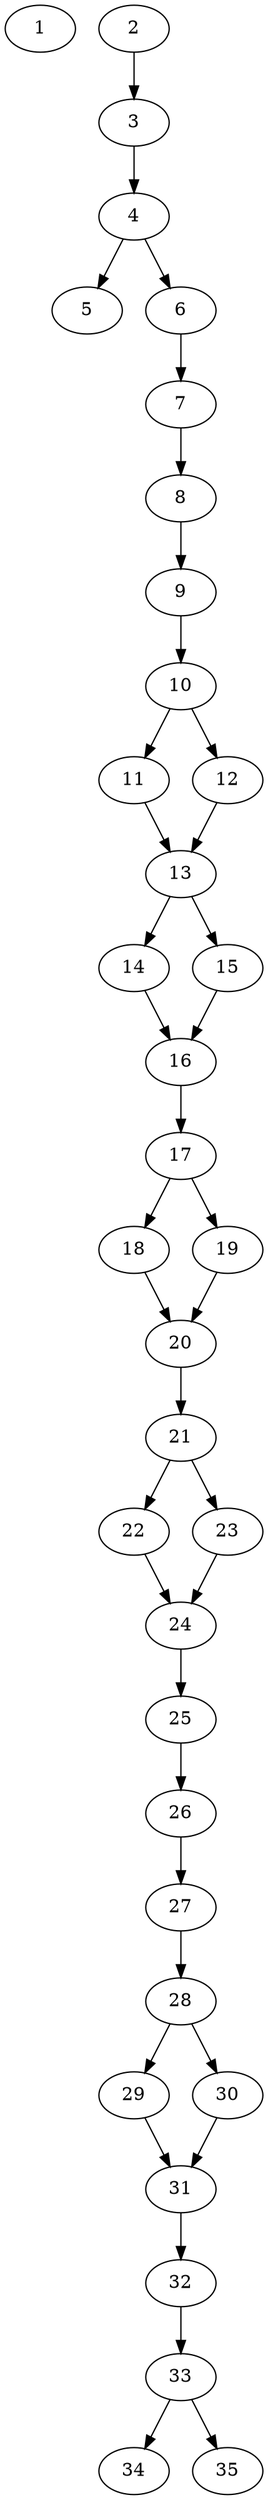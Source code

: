 // DAG automatically generated by daggen at Thu Oct  3 14:05:37 2019
// ./daggen --dot -n 35 --ccr 0.4 --fat 0.3 --regular 0.5 --density 0.7 --mindata 5242880 --maxdata 52428800 
digraph G {
  1 [size="114588160", alpha="0.18", expect_size="45835264"] 
  2 [size="23792640", alpha="0.06", expect_size="9517056"] 
  2 -> 3 [size ="9517056"]
  3 [size="34647040", alpha="0.11", expect_size="13858816"] 
  3 -> 4 [size ="13858816"]
  4 [size="83023360", alpha="0.16", expect_size="33209344"] 
  4 -> 5 [size ="33209344"]
  4 -> 6 [size ="33209344"]
  5 [size="34923520", alpha="0.11", expect_size="13969408"] 
  6 [size="73543680", alpha="0.09", expect_size="29417472"] 
  6 -> 7 [size ="29417472"]
  7 [size="94768640", alpha="0.20", expect_size="37907456"] 
  7 -> 8 [size ="37907456"]
  8 [size="98214400", alpha="0.08", expect_size="39285760"] 
  8 -> 9 [size ="39285760"]
  9 [size="113605120", alpha="0.04", expect_size="45442048"] 
  9 -> 10 [size ="45442048"]
  10 [size="117383680", alpha="0.09", expect_size="46953472"] 
  10 -> 11 [size ="46953472"]
  10 -> 12 [size ="46953472"]
  11 [size="104171520", alpha="0.00", expect_size="41668608"] 
  11 -> 13 [size ="41668608"]
  12 [size="94376960", alpha="0.08", expect_size="37750784"] 
  12 -> 13 [size ="37750784"]
  13 [size="128171520", alpha="0.13", expect_size="51268608"] 
  13 -> 14 [size ="51268608"]
  13 -> 15 [size ="51268608"]
  14 [size="75950080", alpha="0.07", expect_size="30380032"] 
  14 -> 16 [size ="30380032"]
  15 [size="52172800", alpha="0.05", expect_size="20869120"] 
  15 -> 16 [size ="20869120"]
  16 [size="117388800", alpha="0.10", expect_size="46955520"] 
  16 -> 17 [size ="46955520"]
  17 [size="54632960", alpha="0.05", expect_size="21853184"] 
  17 -> 18 [size ="21853184"]
  17 -> 19 [size ="21853184"]
  18 [size="53463040", alpha="0.04", expect_size="21385216"] 
  18 -> 20 [size ="21385216"]
  19 [size="99304960", alpha="0.09", expect_size="39721984"] 
  19 -> 20 [size ="39721984"]
  20 [size="123340800", alpha="0.18", expect_size="49336320"] 
  20 -> 21 [size ="49336320"]
  21 [size="56588800", alpha="0.04", expect_size="22635520"] 
  21 -> 22 [size ="22635520"]
  21 -> 23 [size ="22635520"]
  22 [size="56796160", alpha="0.12", expect_size="22718464"] 
  22 -> 24 [size ="22718464"]
  23 [size="106626560", alpha="0.03", expect_size="42650624"] 
  23 -> 24 [size ="42650624"]
  24 [size="66961920", alpha="0.07", expect_size="26784768"] 
  24 -> 25 [size ="26784768"]
  25 [size="107276800", alpha="0.14", expect_size="42910720"] 
  25 -> 26 [size ="42910720"]
  26 [size="18178560", alpha="0.11", expect_size="7271424"] 
  26 -> 27 [size ="7271424"]
  27 [size="78622720", alpha="0.02", expect_size="31449088"] 
  27 -> 28 [size ="31449088"]
  28 [size="111029760", alpha="0.08", expect_size="44411904"] 
  28 -> 29 [size ="44411904"]
  28 -> 30 [size ="44411904"]
  29 [size="16199680", alpha="0.10", expect_size="6479872"] 
  29 -> 31 [size ="6479872"]
  30 [size="69370880", alpha="0.11", expect_size="27748352"] 
  30 -> 31 [size ="27748352"]
  31 [size="56788480", alpha="0.07", expect_size="22715392"] 
  31 -> 32 [size ="22715392"]
  32 [size="79933440", alpha="0.16", expect_size="31973376"] 
  32 -> 33 [size ="31973376"]
  33 [size="31528960", alpha="0.05", expect_size="12611584"] 
  33 -> 34 [size ="12611584"]
  33 -> 35 [size ="12611584"]
  34 [size="51079680", alpha="0.05", expect_size="20431872"] 
  35 [size="90534400", alpha="0.11", expect_size="36213760"] 
}
